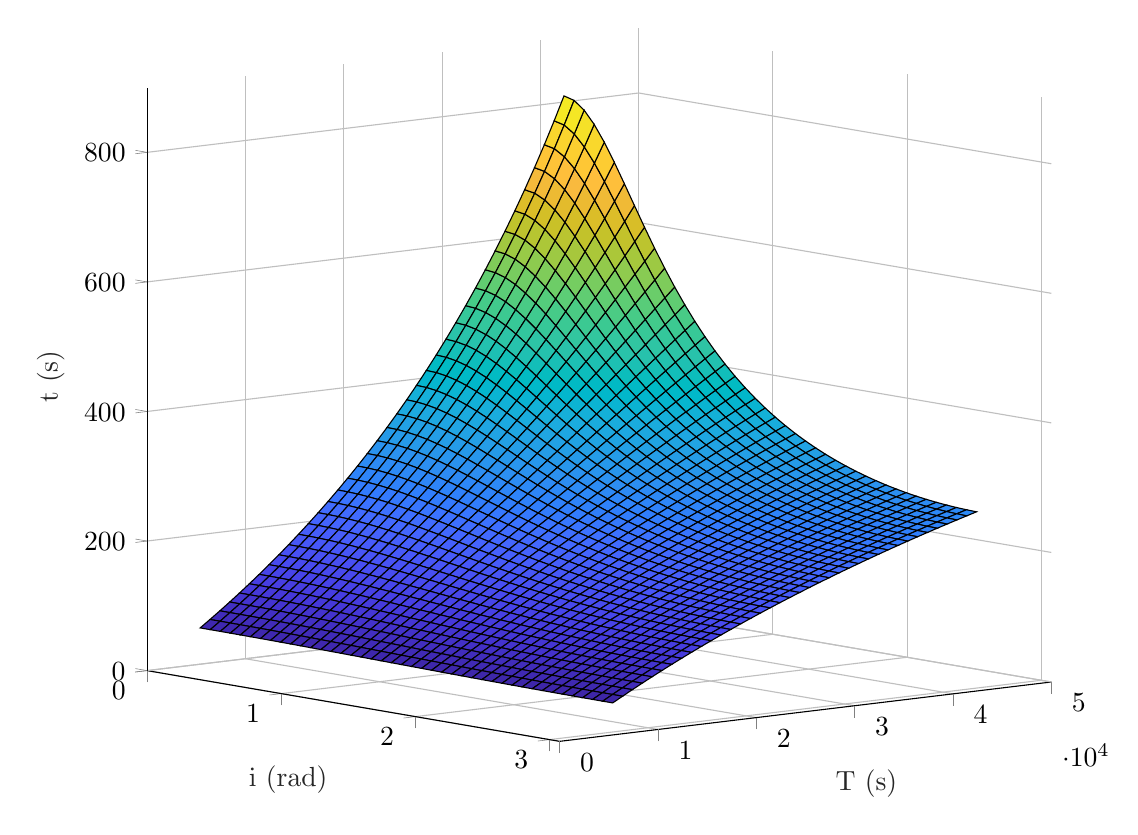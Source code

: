 % This file was created by matlab2tikz.
%
%The latest updates can be retrieved from
%  http://www.mathworks.com/matlabcentral/fileexchange/22022-matlab2tikz-matlab2tikz
%where you can also make suggestions and rate matlab2tikz.
%
\begin{tikzpicture}

\begin{axis}[%
width=4.521in,
height=3.566in,
at={(0.758in,0.481in)},
scale only axis,
xmin=0,
xmax=3.075,
tick align=outside,
xlabel style={font=\color{white!15!black}},
xlabel={i (rad)},
ymin=0,
ymax=50000,
ylabel style={font=\color{white!15!black}},
ylabel={T (s)},
zmin=0,
zmax=900,
zlabel style={font=\color{white!15!black}},
zlabel={t (s)},
view={-310}{9},
axis background/.style={fill=white},
axis x line*=bottom,
axis y line*=left,
axis z line*=left,
xmajorgrids,
ymajorgrids,
zmajorgrids
]

\addplot3[%
surf,
shader=flat corner, draw=black, z buffer=sort, colormap={mymap}{[1pt] rgb(0pt)=(0.242,0.15,0.66); rgb(1pt)=(0.244,0.153,0.673); rgb(2pt)=(0.246,0.157,0.685); rgb(3pt)=(0.248,0.161,0.696); rgb(4pt)=(0.25,0.165,0.707); rgb(5pt)=(0.252,0.169,0.718); rgb(6pt)=(0.254,0.173,0.729); rgb(7pt)=(0.256,0.177,0.739); rgb(8pt)=(0.258,0.181,0.75); rgb(9pt)=(0.259,0.185,0.761); rgb(11pt)=(0.263,0.193,0.783); rgb(12pt)=(0.265,0.197,0.794); rgb(13pt)=(0.266,0.201,0.804); rgb(14pt)=(0.268,0.205,0.815); rgb(15pt)=(0.269,0.209,0.825); rgb(16pt)=(0.27,0.214,0.835); rgb(17pt)=(0.272,0.218,0.844); rgb(18pt)=(0.273,0.223,0.853); rgb(19pt)=(0.274,0.228,0.861); rgb(20pt)=(0.275,0.233,0.869); rgb(21pt)=(0.276,0.238,0.877); rgb(22pt)=(0.277,0.243,0.884); rgb(23pt)=(0.277,0.249,0.891); rgb(24pt)=(0.278,0.254,0.897); rgb(25pt)=(0.279,0.26,0.903); rgb(26pt)=(0.279,0.265,0.909); rgb(27pt)=(0.28,0.271,0.915); rgb(28pt)=(0.28,0.276,0.92); rgb(29pt)=(0.281,0.282,0.925); rgb(30pt)=(0.281,0.287,0.93); rgb(31pt)=(0.281,0.293,0.935); rgb(32pt)=(0.281,0.298,0.94); rgb(33pt)=(0.281,0.304,0.944); rgb(34pt)=(0.281,0.309,0.948); rgb(35pt)=(0.281,0.315,0.952); rgb(36pt)=(0.281,0.32,0.956); rgb(37pt)=(0.281,0.326,0.96); rgb(38pt)=(0.281,0.331,0.964); rgb(39pt)=(0.28,0.337,0.967); rgb(40pt)=(0.28,0.342,0.97); rgb(41pt)=(0.279,0.347,0.973); rgb(42pt)=(0.278,0.353,0.976); rgb(43pt)=(0.278,0.358,0.979); rgb(44pt)=(0.277,0.364,0.982); rgb(45pt)=(0.275,0.369,0.984); rgb(46pt)=(0.274,0.375,0.986); rgb(47pt)=(0.273,0.38,0.988); rgb(48pt)=(0.271,0.386,0.99); rgb(49pt)=(0.269,0.392,0.991); rgb(50pt)=(0.267,0.397,0.992); rgb(51pt)=(0.265,0.403,0.994); rgb(52pt)=(0.262,0.409,0.995); rgb(53pt)=(0.259,0.414,0.996); rgb(54pt)=(0.256,0.42,0.997); rgb(55pt)=(0.252,0.426,0.997); rgb(56pt)=(0.247,0.432,0.998); rgb(57pt)=(0.242,0.438,0.999); rgb(58pt)=(0.237,0.444,1.0); rgb(59pt)=(0.231,0.45,1.0); rgb(60pt)=(0.225,0.456,0.999); rgb(61pt)=(0.219,0.462,0.997); rgb(62pt)=(0.213,0.468,0.995); rgb(63pt)=(0.207,0.474,0.993); rgb(64pt)=(0.201,0.48,0.991); rgb(65pt)=(0.195,0.486,0.989); rgb(66pt)=(0.19,0.492,0.987); rgb(67pt)=(0.187,0.497,0.984); rgb(68pt)=(0.185,0.503,0.982); rgb(69pt)=(0.183,0.508,0.979); rgb(70pt)=(0.182,0.514,0.977); rgb(71pt)=(0.181,0.519,0.974); rgb(72pt)=(0.179,0.524,0.971); rgb(73pt)=(0.178,0.53,0.968); rgb(74pt)=(0.178,0.535,0.964); rgb(75pt)=(0.177,0.54,0.96); rgb(76pt)=(0.177,0.545,0.956); rgb(77pt)=(0.176,0.55,0.952); rgb(78pt)=(0.175,0.555,0.947); rgb(79pt)=(0.174,0.56,0.943); rgb(80pt)=(0.172,0.566,0.939); rgb(81pt)=(0.169,0.571,0.936); rgb(82pt)=(0.165,0.576,0.932); rgb(83pt)=(0.161,0.581,0.929); rgb(84pt)=(0.157,0.585,0.925); rgb(85pt)=(0.154,0.59,0.922); rgb(86pt)=(0.151,0.595,0.918); rgb(87pt)=(0.149,0.6,0.915); rgb(88pt)=(0.147,0.604,0.911); rgb(89pt)=(0.146,0.609,0.908); rgb(90pt)=(0.145,0.614,0.905); rgb(91pt)=(0.143,0.618,0.902); rgb(92pt)=(0.141,0.623,0.9); rgb(93pt)=(0.138,0.627,0.897); rgb(94pt)=(0.135,0.632,0.895); rgb(95pt)=(0.132,0.636,0.893); rgb(96pt)=(0.129,0.641,0.891); rgb(97pt)=(0.125,0.645,0.889); rgb(98pt)=(0.122,0.65,0.886); rgb(99pt)=(0.118,0.654,0.883); rgb(100pt)=(0.115,0.658,0.88); rgb(101pt)=(0.112,0.663,0.877); rgb(102pt)=(0.108,0.667,0.873); rgb(103pt)=(0.105,0.671,0.87); rgb(104pt)=(0.101,0.675,0.865); rgb(105pt)=(0.096,0.679,0.861); rgb(106pt)=(0.091,0.683,0.856); rgb(107pt)=(0.086,0.686,0.851); rgb(108pt)=(0.079,0.69,0.846); rgb(109pt)=(0.071,0.694,0.841); rgb(110pt)=(0.063,0.697,0.836); rgb(111pt)=(0.053,0.701,0.83); rgb(112pt)=(0.043,0.704,0.824); rgb(113pt)=(0.033,0.707,0.818); rgb(114pt)=(0.023,0.71,0.812); rgb(115pt)=(0.015,0.713,0.806); rgb(116pt)=(0.009,0.716,0.8); rgb(117pt)=(0.005,0.719,0.794); rgb(118pt)=(0.002,0.722,0.788); rgb(119pt)=(0.001,0.725,0.781); rgb(120pt)=(0.002,0.728,0.775); rgb(121pt)=(0.005,0.73,0.769); rgb(122pt)=(0.009,0.733,0.762); rgb(123pt)=(0.016,0.735,0.756); rgb(124pt)=(0.025,0.738,0.749); rgb(125pt)=(0.037,0.74,0.743); rgb(126pt)=(0.05,0.742,0.736); rgb(127pt)=(0.064,0.745,0.729); rgb(128pt)=(0.077,0.747,0.722); rgb(129pt)=(0.09,0.749,0.716); rgb(130pt)=(0.102,0.751,0.709); rgb(131pt)=(0.114,0.753,0.702); rgb(132pt)=(0.125,0.755,0.695); rgb(133pt)=(0.135,0.757,0.688); rgb(134pt)=(0.145,0.759,0.681); rgb(135pt)=(0.153,0.761,0.674); rgb(136pt)=(0.161,0.763,0.667); rgb(137pt)=(0.168,0.766,0.66); rgb(138pt)=(0.174,0.768,0.653); rgb(139pt)=(0.18,0.77,0.645); rgb(140pt)=(0.185,0.772,0.638); rgb(141pt)=(0.191,0.774,0.63); rgb(142pt)=(0.195,0.776,0.623); rgb(143pt)=(0.2,0.779,0.615); rgb(144pt)=(0.206,0.781,0.607); rgb(145pt)=(0.212,0.783,0.598); rgb(146pt)=(0.218,0.785,0.59); rgb(147pt)=(0.224,0.787,0.581); rgb(148pt)=(0.232,0.789,0.573); rgb(149pt)=(0.24,0.79,0.564); rgb(150pt)=(0.249,0.792,0.555); rgb(151pt)=(0.259,0.794,0.545); rgb(152pt)=(0.27,0.795,0.536); rgb(153pt)=(0.281,0.796,0.527); rgb(154pt)=(0.293,0.797,0.517); rgb(155pt)=(0.305,0.798,0.507); rgb(156pt)=(0.318,0.799,0.497); rgb(157pt)=(0.33,0.8,0.488); rgb(158pt)=(0.342,0.801,0.477); rgb(159pt)=(0.355,0.802,0.467); rgb(160pt)=(0.367,0.802,0.456); rgb(161pt)=(0.38,0.803,0.445); rgb(162pt)=(0.392,0.803,0.434); rgb(163pt)=(0.405,0.803,0.423); rgb(164pt)=(0.418,0.803,0.412); rgb(165pt)=(0.432,0.803,0.401); rgb(166pt)=(0.446,0.802,0.39); rgb(167pt)=(0.461,0.802,0.38); rgb(168pt)=(0.475,0.801,0.369); rgb(169pt)=(0.49,0.8,0.359); rgb(170pt)=(0.504,0.799,0.348); rgb(171pt)=(0.519,0.798,0.337); rgb(172pt)=(0.533,0.797,0.327); rgb(173pt)=(0.547,0.796,0.316); rgb(175pt)=(0.575,0.793,0.294); rgb(176pt)=(0.589,0.791,0.283); rgb(177pt)=(0.602,0.79,0.273); rgb(178pt)=(0.616,0.788,0.262); rgb(179pt)=(0.63,0.786,0.252); rgb(180pt)=(0.643,0.784,0.242); rgb(181pt)=(0.657,0.782,0.233); rgb(182pt)=(0.67,0.78,0.224); rgb(183pt)=(0.683,0.777,0.215); rgb(184pt)=(0.696,0.775,0.207); rgb(185pt)=(0.709,0.773,0.2); rgb(186pt)=(0.722,0.77,0.192); rgb(187pt)=(0.734,0.768,0.185); rgb(188pt)=(0.747,0.765,0.178); rgb(189pt)=(0.759,0.763,0.172); rgb(190pt)=(0.771,0.76,0.166); rgb(191pt)=(0.783,0.758,0.161); rgb(192pt)=(0.794,0.755,0.157); rgb(193pt)=(0.806,0.753,0.155); rgb(194pt)=(0.817,0.75,0.153); rgb(195pt)=(0.828,0.748,0.154); rgb(196pt)=(0.839,0.746,0.155); rgb(197pt)=(0.85,0.744,0.156); rgb(198pt)=(0.86,0.741,0.159); rgb(199pt)=(0.87,0.739,0.162); rgb(200pt)=(0.88,0.737,0.165); rgb(201pt)=(0.89,0.735,0.17); rgb(202pt)=(0.9,0.734,0.175); rgb(203pt)=(0.909,0.732,0.181); rgb(204pt)=(0.918,0.731,0.189); rgb(205pt)=(0.927,0.73,0.197); rgb(206pt)=(0.936,0.729,0.206); rgb(207pt)=(0.944,0.729,0.215); rgb(208pt)=(0.952,0.728,0.224); rgb(209pt)=(0.961,0.729,0.231); rgb(210pt)=(0.969,0.729,0.237); rgb(211pt)=(0.977,0.73,0.242); rgb(212pt)=(0.984,0.733,0.245); rgb(213pt)=(0.99,0.737,0.243); rgb(214pt)=(0.995,0.741,0.239); rgb(215pt)=(0.997,0.746,0.235); rgb(216pt)=(0.997,0.751,0.231); rgb(217pt)=(0.997,0.757,0.227); rgb(218pt)=(0.997,0.763,0.222); rgb(219pt)=(0.997,0.768,0.218); rgb(220pt)=(0.997,0.774,0.214); rgb(221pt)=(0.996,0.78,0.209); rgb(222pt)=(0.996,0.786,0.205); rgb(223pt)=(0.995,0.791,0.201); rgb(224pt)=(0.994,0.797,0.197); rgb(225pt)=(0.992,0.803,0.194); rgb(226pt)=(0.991,0.809,0.191); rgb(227pt)=(0.989,0.816,0.188); rgb(228pt)=(0.986,0.822,0.185); rgb(229pt)=(0.984,0.828,0.182); rgb(230pt)=(0.981,0.834,0.179); rgb(231pt)=(0.978,0.84,0.176); rgb(232pt)=(0.975,0.847,0.173); rgb(233pt)=(0.972,0.853,0.17); rgb(234pt)=(0.969,0.859,0.167); rgb(235pt)=(0.967,0.865,0.164); rgb(236pt)=(0.965,0.872,0.161); rgb(237pt)=(0.963,0.878,0.158); rgb(238pt)=(0.962,0.884,0.156); rgb(239pt)=(0.961,0.89,0.153); rgb(240pt)=(0.96,0.896,0.151); rgb(241pt)=(0.96,0.902,0.148); rgb(242pt)=(0.96,0.908,0.145); rgb(243pt)=(0.96,0.914,0.142); rgb(244pt)=(0.96,0.92,0.138); rgb(245pt)=(0.961,0.926,0.134); rgb(246pt)=(0.962,0.932,0.13); rgb(247pt)=(0.963,0.938,0.126); rgb(248pt)=(0.964,0.944,0.122); rgb(249pt)=(0.966,0.949,0.117); rgb(250pt)=(0.967,0.955,0.112); rgb(251pt)=(0.969,0.961,0.106); rgb(252pt)=(0.971,0.967,0.1); rgb(253pt)=(0.973,0.972,0.094); rgb(254pt)=(0.975,0.978,0.087); rgb(255pt)=(0.977,0.984,0.081)}, mesh/rows=42]
table[row sep=crcr, point meta=\thisrow{c}] {%
%
x	y	z	c\\
0	5400	56	56\\
0	6400	67.2	67.2\\
0	7400	78.684	78.684\\
0	8400	90.462	90.462\\
0	9400	102.545	102.545\\
0	10400	114.947	114.947\\
0	11400	127.68	127.68\\
0	12400	140.757	140.757\\
0	13400	154.192	154.192\\
0	14400	168	168\\
0	15400	182.197	182.197\\
0	16400	196.8	196.8\\
0	17400	211.826	211.826\\
0	18400	227.294	227.294\\
0	19400	243.224	243.224\\
0	20400	259.636	259.636\\
0	21400	276.554	276.554\\
0	22400	294	294\\
0	23400	312	312\\
0	24400	330.581	330.581\\
0	25400	349.77	349.77\\
0	26400	369.6	369.6\\
0	27400	390.102	390.102\\
0	28400	411.31	411.31\\
0	29400	433.263	433.263\\
0	30400	456	456\\
0	31400	479.564	479.564\\
0	32400	504	504\\
0	33400	529.358	529.358\\
0	34400	555.692	555.692\\
0	35400	583.059	583.059\\
0	36400	611.52	611.52\\
0	37400	641.143	641.143\\
0	38400	672	672\\
0	39400	704.17	704.17\\
0	40400	737.739	737.739\\
0	41400	772.8	772.8\\
0	42400	809.455	809.455\\
0.075	5400	55.989	55.989\\
0.075	6400	67.184	67.184\\
0.075	7400	78.661	78.661\\
0.075	8400	90.431	90.431\\
0.075	9400	102.506	102.506\\
0.075	10400	114.897	114.897\\
0.075	11400	127.617	127.617\\
0.075	12400	140.679	140.679\\
0.075	13400	154.098	154.098\\
0.075	14400	167.887	167.887\\
0.075	15400	182.062	182.062\\
0.075	16400	196.64	196.64\\
0.075	17400	211.638	211.638\\
0.075	18400	227.075	227.075\\
0.075	19400	242.969	242.969\\
0.075	20400	259.342	259.342\\
0.075	21400	276.214	276.214\\
0.075	22400	293.61	293.61\\
0.075	23400	311.554	311.554\\
0.075	24400	330.072	330.072\\
0.075	25400	349.192	349.192\\
0.075	26400	368.943	368.943\\
0.075	27400	389.358	389.358\\
0.075	28400	410.47	410.47\\
0.075	29400	432.314	432.314\\
0.075	30400	454.93	454.93\\
0.075	31400	478.359	478.359\\
0.075	32400	502.645	502.645\\
0.075	33400	527.836	527.836\\
0.075	34400	553.983	553.983\\
0.075	35400	581.141	581.141\\
0.075	36400	609.369	609.369\\
0.075	37400	638.731	638.731\\
0.075	38400	669.296	669.296\\
0.075	39400	701.139	701.139\\
0.075	40400	734.342	734.342\\
0.075	41400	768.991	768.991\\
0.075	42400	805.183	805.183\\
0.15	5400	55.955	55.955\\
0.15	6400	67.135	67.135\\
0.15	7400	78.593	78.593\\
0.15	8400	90.341	90.341\\
0.15	9400	102.388	102.388\\
0.15	10400	114.747	114.747\\
0.15	11400	127.43	127.43\\
0.15	12400	140.449	140.449\\
0.15	13400	153.817	153.817\\
0.15	14400	167.549	167.549\\
0.15	15400	181.66	181.66\\
0.15	16400	196.164	196.164\\
0.15	17400	211.079	211.079\\
0.15	18400	226.422	226.422\\
0.15	19400	242.21	242.21\\
0.15	20400	258.465	258.465\\
0.15	21400	275.205	275.205\\
0.15	22400	292.452	292.452\\
0.15	23400	310.231	310.231\\
0.15	24400	328.563	328.563\\
0.15	25400	347.477	347.477\\
0.15	26400	366.998	366.998\\
0.15	27400	387.156	387.156\\
0.15	28400	407.982	407.982\\
0.15	29400	429.509	429.509\\
0.15	30400	451.771	451.771\\
0.15	31400	474.806	474.806\\
0.15	32400	498.653	498.653\\
0.15	33400	523.356	523.356\\
0.15	34400	548.958	548.958\\
0.15	35400	575.509	575.509\\
0.15	36400	603.061	603.061\\
0.15	37400	631.668	631.668\\
0.15	38400	661.391	661.391\\
0.15	39400	692.293	692.293\\
0.15	40400	724.442	724.442\\
0.15	41400	757.913	757.913\\
0.15	42400	792.785	792.785\\
0.225	5400	55.9	55.9\\
0.225	6400	67.054	67.054\\
0.225	7400	78.481	78.481\\
0.225	8400	90.191	90.191\\
0.225	9400	102.193	102.193\\
0.225	10400	114.499	114.499\\
0.225	11400	127.12	127.12\\
0.225	12400	140.068	140.068\\
0.225	13400	153.354	153.354\\
0.225	14400	166.993	166.993\\
0.225	15400	180.997	180.997\\
0.225	16400	195.381	195.381\\
0.225	17400	210.16	210.16\\
0.225	18400	225.35	225.35\\
0.225	19400	240.967	240.967\\
0.225	20400	257.028	257.028\\
0.225	21400	273.553	273.553\\
0.225	22400	290.56	290.56\\
0.225	23400	308.07	308.07\\
0.225	24400	326.103	326.103\\
0.225	25400	344.684	344.684\\
0.225	26400	363.835	363.835\\
0.225	27400	383.582	383.582\\
0.225	28400	403.951	403.951\\
0.225	29400	424.969	424.969\\
0.225	30400	446.668	446.668\\
0.225	31400	469.077	469.077\\
0.225	32400	492.23	492.23\\
0.225	33400	516.161	516.161\\
0.225	34400	540.908	540.908\\
0.225	35400	566.509	566.509\\
0.225	36400	593.006	593.006\\
0.225	37400	620.441	620.441\\
0.225	38400	648.861	648.861\\
0.225	39400	678.315	678.315\\
0.225	40400	708.854	708.854\\
0.225	41400	740.532	740.532\\
0.225	42400	773.407	773.407\\
0.3	5400	55.823	55.823\\
0.3	6400	66.942	66.942\\
0.3	7400	78.326	78.326\\
0.3	8400	89.983	89.983\\
0.3	9400	101.924	101.924\\
0.3	10400	114.157	114.157\\
0.3	11400	126.693	126.693\\
0.3	12400	139.543	139.543\\
0.3	13400	152.717	152.717\\
0.3	14400	166.228	166.228\\
0.3	15400	180.087	180.087\\
0.3	16400	194.306	194.306\\
0.3	17400	208.9	208.9\\
0.3	18400	223.882	223.882\\
0.3	19400	239.266	239.266\\
0.3	20400	255.068	255.068\\
0.3	21400	271.302	271.302\\
0.3	22400	287.985	287.985\\
0.3	23400	305.135	305.135\\
0.3	24400	322.769	322.769\\
0.3	25400	340.906	340.906\\
0.3	26400	359.565	359.565\\
0.3	27400	378.766	378.766\\
0.3	28400	398.532	398.532\\
0.3	29400	418.883	418.883\\
0.3	30400	439.843	439.843\\
0.3	31400	461.436	461.436\\
0.3	32400	483.687	483.687\\
0.3	33400	506.623	506.623\\
0.3	34400	530.269	530.269\\
0.3	35400	554.655	554.655\\
0.3	36400	579.81	579.81\\
0.3	37400	605.764	605.764\\
0.3	38400	632.548	632.548\\
0.3	39400	660.195	660.195\\
0.3	40400	688.738	688.738\\
0.3	41400	718.212	718.212\\
0.3	42400	748.652	748.652\\
0.375	5400	55.725	55.725\\
0.375	6400	66.8	66.8\\
0.375	7400	78.129	78.129\\
0.375	8400	89.721	89.721\\
0.375	9400	101.583	101.583\\
0.375	10400	113.724	113.724\\
0.375	11400	126.154	126.154\\
0.375	12400	138.881	138.881\\
0.375	13400	151.915	151.915\\
0.375	14400	165.266	165.266\\
0.375	15400	178.944	178.944\\
0.375	16400	192.961	192.961\\
0.375	17400	207.326	207.326\\
0.375	18400	222.051	222.051\\
0.375	19400	237.148	237.148\\
0.375	20400	252.63	252.63\\
0.375	21400	268.509	268.509\\
0.375	22400	284.797	284.797\\
0.375	23400	301.509	301.509\\
0.375	24400	318.659	318.659\\
0.375	25400	336.26	336.26\\
0.375	26400	354.328	354.328\\
0.375	27400	372.877	372.877\\
0.375	28400	391.924	391.924\\
0.375	29400	411.483	411.483\\
0.375	30400	431.572	431.572\\
0.375	31400	452.208	452.208\\
0.375	32400	473.406	473.406\\
0.375	33400	495.186	495.186\\
0.375	34400	517.563	517.563\\
0.375	35400	540.557	540.557\\
0.375	36400	564.185	564.185\\
0.375	37400	588.464	588.464\\
0.375	38400	613.414	613.414\\
0.375	39400	639.052	639.052\\
0.375	40400	665.395	665.395\\
0.375	41400	692.46	692.46\\
0.375	42400	720.265	720.265\\
0.45	5400	55.608	55.608\\
0.45	6400	66.629	66.629\\
0.45	7400	77.893	77.893\\
0.45	8400	89.406	89.406\\
0.45	9400	101.175	101.175\\
0.45	10400	113.207	113.207\\
0.45	11400	125.511	125.511\\
0.45	12400	138.093	138.093\\
0.45	13400	150.961	150.961\\
0.45	14400	164.124	164.124\\
0.45	15400	177.59	177.59\\
0.45	16400	191.368	191.368\\
0.45	17400	205.466	205.466\\
0.45	18400	219.892	219.892\\
0.45	19400	234.657	234.657\\
0.45	20400	249.77	249.77\\
0.45	21400	265.24	265.24\\
0.45	22400	281.076	281.076\\
0.45	23400	297.288	297.288\\
0.45	24400	313.887	313.887\\
0.45	25400	330.882	330.882\\
0.45	26400	348.284	348.284\\
0.45	27400	366.102	366.102\\
0.45	28400	384.347	384.347\\
0.45	29400	403.028	403.028\\
0.45	30400	422.157	422.157\\
0.45	31400	441.742	441.742\\
0.45	32400	461.795	461.795\\
0.45	33400	482.323	482.323\\
0.45	34400	503.337	503.337\\
0.45	35400	524.846	524.846\\
0.45	36400	546.857	546.857\\
0.45	37400	569.379	569.379\\
0.45	38400	592.418	592.418\\
0.45	39400	615.982	615.982\\
0.45	40400	640.075	640.075\\
0.45	41400	664.702	664.702\\
0.45	42400	689.865	689.865\\
0.525	5400	55.471	55.471\\
0.525	6400	66.431	66.431\\
0.525	7400	77.62	77.62\\
0.525	8400	89.042	89.042\\
0.525	9400	100.704	100.704\\
0.525	10400	112.612	112.612\\
0.525	11400	124.771	124.771\\
0.525	12400	137.188	137.188\\
0.525	13400	149.869	149.869\\
0.525	14400	162.82	162.82\\
0.525	15400	176.047	176.047\\
0.525	16400	189.556	189.556\\
0.525	17400	203.355	203.355\\
0.525	18400	217.449	217.449\\
0.525	19400	231.844	231.844\\
0.525	20400	246.548	246.548\\
0.525	21400	261.567	261.567\\
0.525	22400	276.907	276.907\\
0.525	23400	292.574	292.574\\
0.525	24400	308.574	308.574\\
0.525	25400	324.914	324.914\\
0.525	26400	341.599	341.599\\
0.525	27400	358.635	358.635\\
0.525	28400	376.027	376.027\\
0.525	29400	393.78	393.78\\
0.525	30400	411.899	411.899\\
0.525	31400	430.389	430.389\\
0.525	32400	449.252	449.252\\
0.525	33400	468.493	468.493\\
0.525	34400	488.114	488.114\\
0.525	35400	508.116	508.116\\
0.525	36400	528.501	528.501\\
0.525	37400	549.27	549.27\\
0.525	38400	570.421	570.421\\
0.525	39400	591.952	591.952\\
0.525	40400	613.862	613.862\\
0.525	41400	636.144	636.144\\
0.525	42400	658.795	658.795\\
0.6	5400	55.317	55.317\\
0.6	6400	66.208	66.208\\
0.6	7400	77.312	77.312\\
0.6	8400	88.634	88.634\\
0.6	9400	100.177	100.177\\
0.6	10400	111.946	111.946\\
0.6	11400	123.945	123.945\\
0.6	12400	136.18	136.18\\
0.6	13400	148.654	148.654\\
0.6	14400	161.372	161.372\\
0.6	15400	174.337	174.337\\
0.6	16400	187.555	187.555\\
0.6	17400	201.029	201.029\\
0.6	18400	214.763	214.763\\
0.6	19400	228.762	228.762\\
0.6	20400	243.028	243.028\\
0.6	21400	257.566	257.566\\
0.6	22400	272.379	272.379\\
0.6	23400	287.47	287.47\\
0.6	24400	302.842	302.842\\
0.6	25400	318.497	318.497\\
0.6	26400	334.437	334.437\\
0.6	27400	350.665	350.665\\
0.6	28400	367.182	367.182\\
0.6	29400	383.988	383.988\\
0.6	30400	401.085	401.085\\
0.6	31400	418.471	418.471\\
0.6	32400	436.146	436.146\\
0.6	33400	454.109	454.109\\
0.6	34400	472.357	472.357\\
0.6	35400	490.888	490.888\\
0.6	36400	509.697	509.697\\
0.6	37400	528.78	528.78\\
0.6	38400	548.132	548.132\\
0.6	39400	567.744	567.744\\
0.6	40400	587.611	587.611\\
0.6	41400	607.722	607.722\\
0.6	42400	628.067	628.067\\
0.675	5400	55.147	55.147\\
0.675	6400	65.962	65.962\\
0.675	7400	76.973	76.973\\
0.675	8400	88.184	88.184\\
0.675	9400	99.597	99.597\\
0.675	10400	111.216	111.216\\
0.675	11400	123.043	123.043\\
0.675	12400	135.081	135.081\\
0.675	13400	147.332	147.332\\
0.675	14400	159.8	159.8\\
0.675	15400	172.487	172.487\\
0.675	16400	185.394	185.394\\
0.675	17400	198.525	198.525\\
0.675	18400	211.88	211.88\\
0.675	19400	225.462	225.462\\
0.675	20400	239.272	239.272\\
0.675	21400	253.311	253.311\\
0.675	22400	267.579	267.579\\
0.675	23400	282.078	282.078\\
0.675	24400	296.806	296.806\\
0.675	25400	311.765	311.765\\
0.675	26400	326.953	326.953\\
0.675	27400	342.369	342.369\\
0.675	28400	358.012	358.012\\
0.675	29400	373.878	373.878\\
0.675	30400	389.966	389.966\\
0.675	31400	406.272	406.272\\
0.675	32400	422.792	422.792\\
0.675	33400	439.522	439.522\\
0.675	34400	456.455	456.455\\
0.675	35400	473.587	473.587\\
0.675	36400	490.91	490.91\\
0.675	37400	508.417	508.417\\
0.675	38400	526.099	526.099\\
0.675	39400	543.947	543.947\\
0.675	40400	561.951	561.951\\
0.675	41400	580.099	580.099\\
0.675	42400	598.381	598.381\\
0.75	5400	54.961	54.961\\
0.75	6400	65.694	65.694\\
0.75	7400	76.606	76.606\\
0.75	8400	87.698	87.698\\
0.75	9400	98.972	98.972\\
0.75	10400	110.43	110.43\\
0.75	11400	122.073	122.073\\
0.75	12400	133.903	133.903\\
0.75	13400	145.92	145.92\\
0.75	14400	158.126	158.126\\
0.75	15400	170.521	170.521\\
0.75	16400	183.105	183.105\\
0.75	17400	195.88	195.88\\
0.75	18400	208.844	208.844\\
0.75	19400	221.998	221.998\\
0.75	20400	235.34	235.34\\
0.75	21400	248.871	248.871\\
0.75	22400	262.589	262.589\\
0.75	23400	276.491	276.491\\
0.75	24400	290.576	290.576\\
0.75	25400	304.842	304.842\\
0.75	26400	319.285	319.285\\
0.75	27400	333.903	333.903\\
0.75	28400	348.691	348.691\\
0.75	29400	363.644	363.644\\
0.75	30400	378.759	378.759\\
0.75	31400	394.03	394.03\\
0.75	32400	409.451	409.451\\
0.75	33400	425.015	425.015\\
0.75	34400	440.715	440.715\\
0.75	35400	456.544	456.544\\
0.75	36400	472.493	472.493\\
0.75	37400	488.553	488.553\\
0.75	38400	504.716	504.716\\
0.75	39400	520.971	520.971\\
0.75	40400	537.307	537.307\\
0.75	41400	553.713	553.713\\
0.75	42400	570.178	570.178\\
0.825	5400	54.762	54.762\\
0.825	6400	65.408	65.408\\
0.825	7400	76.214	76.214\\
0.825	8400	87.18	87.18\\
0.825	9400	98.308	98.308\\
0.825	10400	109.597	109.597\\
0.825	11400	121.048	121.048\\
0.825	12400	132.661	132.661\\
0.825	13400	144.435	144.435\\
0.825	14400	156.369	156.369\\
0.825	15400	168.464	168.464\\
0.825	16400	180.717	180.717\\
0.825	17400	193.129	193.129\\
0.825	18400	205.696	205.696\\
0.825	19400	218.417	218.417\\
0.825	20400	231.291	231.291\\
0.825	21400	244.313	244.313\\
0.825	22400	257.483	257.483\\
0.825	23400	270.795	270.795\\
0.825	24400	284.247	284.247\\
0.825	25400	297.835	297.835\\
0.825	26400	311.554	311.554\\
0.825	27400	325.4	325.4\\
0.825	28400	339.366	339.366\\
0.825	29400	353.449	353.449\\
0.825	30400	367.64	367.64\\
0.825	31400	381.935	381.935\\
0.825	32400	396.326	396.326\\
0.825	33400	410.806	410.806\\
0.825	34400	425.366	425.366\\
0.825	35400	440.0	440.0\\
0.825	36400	454.697	454.697\\
0.825	37400	469.45	469.45\\
0.825	38400	484.249	484.249\\
0.825	39400	499.084	499.084\\
0.825	40400	513.944	513.944\\
0.825	41400	528.82	528.82\\
0.825	42400	543.7	543.7\\
0.9	5400	54.551	54.551\\
0.9	6400	65.105	65.105\\
0.9	7400	75.8	75.8\\
0.9	8400	86.635	86.635\\
0.9	9400	97.611	97.611\\
0.9	10400	108.725	108.725\\
0.9	11400	119.978	119.978\\
0.9	12400	131.367	131.367\\
0.9	13400	142.892	142.892\\
0.9	14400	154.55	154.55\\
0.9	15400	166.34	166.34\\
0.9	16400	178.259	178.259\\
0.9	17400	190.305	190.305\\
0.9	18400	202.475	202.475\\
0.9	19400	214.766	214.766\\
0.9	20400	227.174	227.174\\
0.9	21400	239.696	239.696\\
0.9	22400	252.328	252.328\\
0.9	23400	265.065	265.065\\
0.9	24400	277.903	277.903\\
0.9	25400	290.837	290.837\\
0.9	26400	303.861	303.861\\
0.9	27400	316.97	316.97\\
0.9	28400	330.159	330.159\\
0.9	29400	343.42	343.42\\
0.9	30400	356.747	356.747\\
0.9	31400	370.133	370.133\\
0.9	32400	383.571	383.571\\
0.9	33400	397.054	397.054\\
0.9	34400	410.574	410.574\\
0.9	35400	424.123	424.123\\
0.9	36400	437.692	437.692\\
0.9	37400	451.274	451.274\\
0.9	38400	464.858	464.858\\
0.9	39400	478.438	478.438\\
0.9	40400	492.003	492.003\\
0.9	41400	505.544	505.544\\
0.9	42400	519.051	519.051\\
0.975	5400	54.33	54.33\\
0.975	6400	64.788	64.788\\
0.975	7400	75.368	75.368\\
0.975	8400	86.068	86.068\\
0.975	9400	96.887	96.887\\
0.975	10400	107.822	107.822\\
0.975	11400	118.872	118.872\\
0.975	12400	130.035	130.035\\
0.975	13400	141.307	141.307\\
0.975	14400	152.687	152.687\\
0.975	15400	164.171	164.171\\
0.975	16400	175.756	175.756\\
0.975	17400	187.439	187.439\\
0.975	18400	199.216	199.216\\
0.975	19400	211.083	211.083\\
0.975	20400	223.036	223.036\\
0.975	21400	235.07	235.07\\
0.975	22400	247.181	247.181\\
0.975	23400	259.364	259.364\\
0.975	24400	271.613	271.613\\
0.975	25400	283.923	283.923\\
0.975	26400	296.289	296.289\\
0.975	27400	308.703	308.703\\
0.975	28400	321.161	321.161\\
0.975	29400	333.656	333.656\\
0.975	30400	346.182	346.182\\
0.975	31400	358.73	358.73\\
0.975	32400	371.296	371.296\\
0.975	33400	383.871	383.871\\
0.975	34400	396.448	396.448\\
0.975	35400	409.02	409.02\\
0.975	36400	421.579	421.579\\
0.975	37400	434.118	434.118\\
0.975	38400	446.629	446.629\\
0.975	39400	459.104	459.104\\
0.975	40400	471.536	471.536\\
0.975	41400	483.917	483.917\\
0.975	42400	496.239	496.239\\
1.05	5400	54.1	54.1\\
1.05	6400	64.46	64.46\\
1.05	7400	74.922	74.922\\
1.05	8400	85.483	85.483\\
1.05	9400	96.142	96.142\\
1.05	10400	106.895	106.895\\
1.05	11400	117.741	117.741\\
1.05	12400	128.675	128.675\\
1.05	13400	139.695	139.695\\
1.05	14400	150.798	150.798\\
1.05	15400	161.978	161.978\\
1.05	16400	173.234	173.234\\
1.05	17400	184.56	184.56\\
1.05	18400	195.952	195.952\\
1.05	19400	207.406	207.406\\
1.05	20400	218.918	218.918\\
1.05	21400	230.482	230.482\\
1.05	22400	242.093	242.093\\
1.05	23400	253.746	253.746\\
1.05	24400	265.435	265.435\\
1.05	25400	277.156	277.156\\
1.05	26400	288.902	288.902\\
1.05	27400	300.667	300.667\\
1.05	28400	312.446	312.446\\
1.05	29400	324.232	324.232\\
1.05	30400	336.02	336.02\\
1.05	31400	347.802	347.802\\
1.05	32400	359.572	359.572\\
1.05	33400	371.325	371.325\\
1.05	34400	383.053	383.053\\
1.05	35400	394.75	394.75\\
1.05	36400	406.409	406.409\\
1.05	37400	418.024	418.024\\
1.05	38400	429.589	429.589\\
1.05	39400	441.096	441.096\\
1.05	40400	452.54	452.54\\
1.05	41400	463.914	463.914\\
1.05	42400	475.211	475.211\\
1.125	5400	53.864	53.864\\
1.125	6400	64.122	64.122\\
1.125	7400	74.464	74.464\\
1.125	8400	84.885	84.885\\
1.125	9400	95.382	95.382\\
1.125	10400	105.953	105.953\\
1.125	11400	116.594	116.594\\
1.125	12400	127.301	127.301\\
1.125	13400	138.07	138.07\\
1.125	14400	148.898	148.898\\
1.125	15400	159.78	159.78\\
1.125	16400	170.713	170.713\\
1.125	17400	181.691	181.691\\
1.125	18400	192.71	192.71\\
1.125	19400	203.766	203.766\\
1.125	20400	214.853	214.853\\
1.125	21400	225.966	225.966\\
1.125	22400	237.102	237.102\\
1.125	23400	248.253	248.253\\
1.125	24400	259.415	259.415\\
1.125	25400	270.583	270.583\\
1.125	26400	281.751	281.751\\
1.125	27400	292.913	292.913\\
1.125	28400	304.064	304.064\\
1.125	29400	315.199	315.199\\
1.125	30400	326.311	326.311\\
1.125	31400	337.395	337.395\\
1.125	32400	348.446	348.446\\
1.125	33400	359.457	359.457\\
1.125	34400	370.423	370.423\\
1.125	35400	381.339	381.339\\
1.125	36400	392.198	392.198\\
1.125	37400	402.996	402.996\\
1.125	38400	413.728	413.728\\
1.125	39400	424.387	424.387\\
1.125	40400	434.969	434.969\\
1.125	41400	445.469	445.469\\
1.125	42400	455.881	455.881\\
1.2	5400	53.621	53.621\\
1.2	6400	63.778	63.778\\
1.2	7400	73.998	73.998\\
1.2	8400	84.278	84.278\\
1.2	9400	94.614	94.614\\
1.2	10400	105.002	105.002\\
1.2	11400	115.44	115.44\\
1.2	12400	125.922	125.922\\
1.2	13400	136.444	136.444\\
1.2	14400	147.003	147.003\\
1.2	15400	157.594	157.594\\
1.2	16400	168.212	168.212\\
1.2	17400	178.854	178.854\\
1.2	18400	189.514	189.514\\
1.2	19400	200.187	200.187\\
1.2	20400	210.869	210.869\\
1.2	21400	221.556	221.556\\
1.2	22400	232.241	232.241\\
1.2	23400	242.92	242.92\\
1.2	24400	253.588	253.588\\
1.2	25400	264.241	264.241\\
1.2	26400	274.872	274.872\\
1.2	27400	285.477	285.477\\
1.2	28400	296.051	296.051\\
1.2	29400	306.589	306.589\\
1.2	30400	317.086	317.086\\
1.2	31400	327.537	327.537\\
1.2	32400	337.938	337.938\\
1.2	33400	348.282	348.282\\
1.2	34400	358.567	358.567\\
1.2	35400	368.786	368.786\\
1.2	36400	378.936	378.936\\
1.2	37400	389.013	389.013\\
1.2	38400	399.011	399.011\\
1.2	39400	408.927	408.927\\
1.2	40400	418.757	418.757\\
1.2	41400	428.497	428.497\\
1.2	42400	438.143	438.143\\
1.275	5400	53.375	53.375\\
1.275	6400	63.429	63.429\\
1.275	7400	73.528	73.528\\
1.275	8400	83.666	83.666\\
1.275	9400	93.842	93.842\\
1.275	10400	104.05	104.05\\
1.275	11400	114.286	114.286\\
1.275	12400	124.547	124.547\\
1.275	13400	134.829	134.829\\
1.275	14400	145.126	145.126\\
1.275	15400	155.434	155.434\\
1.275	16400	165.75	165.75\\
1.275	17400	176.068	176.068\\
1.275	18400	186.384	186.384\\
1.275	19400	196.693	196.693\\
1.275	20400	206.991	206.991\\
1.275	21400	217.274	217.274\\
1.275	22400	227.536	227.536\\
1.275	23400	237.773	237.773\\
1.275	24400	247.981	247.981\\
1.275	25400	258.155	258.155\\
1.275	26400	268.291	268.291\\
1.275	27400	278.383	278.383\\
1.275	28400	288.429	288.429\\
1.275	29400	298.423	298.423\\
1.275	30400	308.361	308.361\\
1.275	31400	318.24	318.24\\
1.275	32400	328.054	328.054\\
1.275	33400	337.801	337.801\\
1.275	34400	347.476	347.476\\
1.275	35400	357.076	357.076\\
1.275	36400	366.597	366.597\\
1.275	37400	376.035	376.035\\
1.275	38400	385.388	385.388\\
1.275	39400	394.653	394.653\\
1.275	40400	403.825	403.825\\
1.275	41400	412.903	412.903\\
1.275	42400	421.884	421.884\\
1.35	5400	53.127	53.127\\
1.35	6400	63.078	63.078\\
1.35	7400	73.055	73.055\\
1.35	8400	83.054	83.054\\
1.35	9400	93.071	93.071\\
1.35	10400	103.101	103.101\\
1.35	11400	113.141	113.141\\
1.35	12400	123.187	123.187\\
1.35	13400	133.234	133.234\\
1.35	14400	143.277	143.277\\
1.35	15400	153.314	153.314\\
1.35	16400	163.338	163.338\\
1.35	17400	173.347	173.347\\
1.35	18400	183.336	183.336\\
1.35	19400	193.301	193.301\\
1.35	20400	203.237	203.237\\
1.35	21400	213.14	213.14\\
1.35	22400	223.007	223.007\\
1.35	23400	232.832	232.832\\
1.35	24400	242.613	242.613\\
1.35	25400	252.345	252.345\\
1.35	26400	262.024	262.024\\
1.35	27400	271.647	271.647\\
1.35	28400	281.209	281.209\\
1.35	29400	290.708	290.708\\
1.35	30400	300.14	300.14\\
1.35	31400	309.501	309.501\\
1.35	32400	318.789	318.789\\
1.35	33400	328.0	328.0\\
1.35	34400	337.131	337.131\\
1.35	35400	346.179	346.179\\
1.35	36400	355.142	355.142\\
1.35	37400	364.017	364.017\\
1.35	38400	372.801	372.801\\
1.35	39400	381.493	381.493\\
1.35	40400	390.089	390.089\\
1.35	41400	398.589	398.589\\
1.35	42400	406.99	406.99\\
1.425	5400	52.878	52.878\\
1.425	6400	62.727	62.727\\
1.425	7400	72.584	72.584\\
1.425	8400	82.445	82.445\\
1.425	9400	92.306	92.306\\
1.425	10400	102.163	102.163\\
1.425	11400	112.012	112.012\\
1.425	12400	121.848	121.848\\
1.425	13400	131.668	131.668\\
1.425	14400	141.468	141.468\\
1.425	15400	151.244	151.244\\
1.425	16400	160.991	160.991\\
1.425	17400	170.706	170.706\\
1.425	18400	180.386	180.386\\
1.425	19400	190.025	190.025\\
1.425	20400	199.621	199.621\\
1.425	21400	209.169	209.169\\
1.425	22400	218.667	218.667\\
1.425	23400	228.11	228.11\\
1.425	24400	237.496	237.496\\
1.425	25400	246.82	246.82\\
1.425	26400	256.081	256.081\\
1.425	27400	265.274	265.274\\
1.425	28400	274.396	274.396\\
1.425	29400	283.446	283.446\\
1.425	30400	292.419	292.419\\
1.425	31400	301.314	301.314\\
1.425	32400	310.128	310.128\\
1.425	33400	318.859	318.859\\
1.425	34400	327.504	327.504\\
1.425	35400	336.061	336.061\\
1.425	36400	344.528	344.528\\
1.425	37400	352.904	352.904\\
1.425	38400	361.186	361.186\\
1.425	39400	369.374	369.374\\
1.425	40400	377.465	377.465\\
1.425	41400	385.459	385.459\\
1.425	42400	393.354	393.354\\
1.5	5400	52.63	52.63\\
1.5	6400	62.378	62.378\\
1.5	7400	72.117	72.117\\
1.5	8400	81.843	81.843\\
1.5	9400	91.552	91.552\\
1.5	10400	101.24	101.24\\
1.5	11400	110.903	110.903\\
1.5	12400	120.538	120.538\\
1.5	13400	130.14	130.14\\
1.5	14400	139.707	139.707\\
1.5	15400	149.234	149.234\\
1.5	16400	158.718	158.718\\
1.5	17400	168.155	168.155\\
1.5	18400	177.543	177.543\\
1.5	19400	186.876	186.876\\
1.5	20400	196.154	196.154\\
1.5	21400	205.372	205.372\\
1.5	22400	214.527	214.527\\
1.5	23400	223.617	223.617\\
1.5	24400	232.638	232.638\\
1.5	25400	241.588	241.588\\
1.5	26400	250.465	250.465\\
1.5	27400	259.265	259.265\\
1.5	28400	267.988	267.988\\
1.5	29400	276.63	276.63\\
1.5	30400	285.189	285.189\\
1.5	31400	293.664	293.664\\
1.5	32400	302.052	302.052\\
1.5	33400	310.352	310.352\\
1.5	34400	318.563	318.563\\
1.5	35400	326.682	326.682\\
1.5	36400	334.709	334.709\\
1.5	37400	342.643	342.643\\
1.5	38400	350.482	350.482\\
1.5	39400	358.225	358.225\\
1.5	40400	365.871	365.871\\
1.5	41400	373.421	373.421\\
1.5	42400	380.872	380.872\\
1.575	5400	52.384	52.384\\
1.575	6400	62.033	62.033\\
1.575	7400	71.656	71.656\\
1.575	8400	81.251	81.251\\
1.575	9400	90.812	90.812\\
1.575	10400	100.336	100.336\\
1.575	11400	109.821	109.821\\
1.575	12400	119.262	119.262\\
1.575	13400	128.657	128.657\\
1.575	14400	138.001	138.001\\
1.575	15400	147.292	147.292\\
1.575	16400	156.527	156.527\\
1.575	17400	165.702	165.702\\
1.575	18400	174.816	174.816\\
1.575	19400	183.864	183.864\\
1.575	20400	192.845	192.845\\
1.575	21400	201.755	201.755\\
1.575	22400	210.593	210.593\\
1.575	23400	219.356	219.356\\
1.575	24400	228.043	228.043\\
1.575	25400	236.65	236.65\\
1.575	26400	245.176	245.176\\
1.575	27400	253.619	253.619\\
1.575	28400	261.978	261.978\\
1.575	29400	270.25	270.25\\
1.575	30400	278.435	278.435\\
1.575	31400	286.531	286.531\\
1.575	32400	294.537	294.537\\
1.575	33400	302.452	302.452\\
1.575	34400	310.274	310.274\\
1.575	35400	318.003	318.003\\
1.575	36400	325.639	325.639\\
1.575	37400	333.18	333.18\\
1.575	38400	340.625	340.625\\
1.575	39400	347.975	347.975\\
1.575	40400	355.23	355.23\\
1.575	41400	362.388	362.388\\
1.575	42400	369.449	369.449\\
1.65	5400	52.142	52.142\\
1.65	6400	61.694	61.694\\
1.65	7400	71.205	71.205\\
1.65	8400	80.671	80.671\\
1.65	9400	90.09	90.09\\
1.65	10400	99.457	99.457\\
1.65	11400	108.771	108.771\\
1.65	12400	118.027	118.027\\
1.65	13400	127.223	127.223\\
1.65	14400	136.357	136.357\\
1.65	15400	145.425	145.425\\
1.65	16400	154.425	154.425\\
1.65	17400	163.355	163.355\\
1.65	18400	172.211	172.211\\
1.65	19400	180.993	180.993\\
1.65	20400	189.698	189.698\\
1.65	21400	198.324	198.324\\
1.65	22400	206.869	206.869\\
1.65	23400	215.332	215.332\\
1.65	24400	223.711	223.711\\
1.65	25400	232.004	232.004\\
1.65	26400	240.21	240.21\\
1.65	27400	248.327	248.327\\
1.65	28400	256.356	256.356\\
1.65	29400	264.294	264.294\\
1.65	30400	272.141	272.141\\
1.65	31400	279.896	279.896\\
1.65	32400	287.558	287.558\\
1.65	33400	295.127	295.127\\
1.65	34400	302.603	302.603\\
1.65	35400	309.984	309.984\\
1.65	36400	317.27	317.27\\
1.65	37400	324.462	324.462\\
1.65	38400	331.559	331.559\\
1.65	39400	338.561	338.561\\
1.65	40400	345.469	345.469\\
1.65	41400	352.282	352.282\\
1.65	42400	359.0	359.0\\
1.725	5400	51.904	51.904\\
1.725	6400	61.362	61.362\\
1.725	7400	70.764	70.764\\
1.725	8400	80.107	80.107\\
1.725	9400	89.389	89.389\\
1.725	10400	98.606	98.606\\
1.725	11400	107.756	107.756\\
1.725	12400	116.836	116.836\\
1.725	13400	125.845	125.845\\
1.725	14400	134.779	134.779\\
1.725	15400	143.637	143.637\\
1.725	16400	152.417	152.417\\
1.725	17400	161.117	161.117\\
1.725	18400	169.735	169.735\\
1.725	19400	178.269	178.269\\
1.725	20400	186.719	186.719\\
1.725	21400	195.082	195.082\\
1.725	22400	203.357	203.357\\
1.725	23400	211.544	211.544\\
1.725	24400	219.64	219.64\\
1.725	25400	227.646	227.646\\
1.725	26400	235.561	235.561\\
1.725	27400	243.383	243.383\\
1.725	28400	251.112	251.112\\
1.725	29400	258.748	258.748\\
1.725	30400	266.29	266.29\\
1.725	31400	273.737	273.737\\
1.725	32400	281.091	281.091\\
1.725	33400	288.35	288.35\\
1.725	34400	295.514	295.514\\
1.725	35400	302.584	302.584\\
1.725	36400	309.56	309.56\\
1.725	37400	316.441	316.441\\
1.725	38400	323.228	323.228\\
1.725	39400	329.922	329.922\\
1.725	40400	336.522	336.522\\
1.725	41400	343.029	343.029\\
1.725	42400	349.444	349.444\\
1.8	5400	51.672	51.672\\
1.8	6400	61.039	61.039\\
1.8	7400	70.336	70.336\\
1.8	8400	79.561	79.561\\
1.8	9400	88.711	88.711\\
1.8	10400	97.785	97.785\\
1.8	11400	106.78	106.78\\
1.8	12400	115.694	115.694\\
1.8	13400	124.525	124.525\\
1.8	14400	133.272	133.272\\
1.8	15400	141.933	141.933\\
1.8	16400	150.508	150.508\\
1.8	17400	158.993	158.993\\
1.8	18400	167.389	167.389\\
1.8	19400	175.694	175.694\\
1.8	20400	183.907	183.907\\
1.8	21400	192.028	192.028\\
1.8	22400	200.055	200.055\\
1.8	23400	207.989	207.989\\
1.8	24400	215.828	215.828\\
1.8	25400	223.572	223.572\\
1.8	26400	231.221	231.221\\
1.8	27400	238.774	238.774\\
1.8	28400	246.232	246.232\\
1.8	29400	253.595	253.595\\
1.8	30400	260.862	260.862\\
1.8	31400	268.033	268.033\\
1.8	32400	275.109	275.109\\
1.8	33400	282.09	282.09\\
1.8	34400	288.976	288.976\\
1.8	35400	295.768	295.768\\
1.8	36400	302.466	302.466\\
1.8	37400	309.07	309.07\\
1.8	38400	315.582	315.582\\
1.8	39400	322.001	322.001\\
1.8	40400	328.329	328.329\\
1.8	41400	334.566	334.566\\
1.8	42400	340.712	340.712\\
1.875	5400	51.447	51.447\\
1.875	6400	60.727	60.727\\
1.875	7400	69.923	69.923\\
1.875	8400	79.035	79.035\\
1.875	9400	88.061	88.061\\
1.875	10400	96.998	96.998\\
1.875	11400	105.846	105.846\\
1.875	12400	114.603	114.603\\
1.875	13400	123.268	123.268\\
1.875	14400	131.84	131.84\\
1.875	15400	140.317	140.317\\
1.875	16400	148.699	148.699\\
1.875	17400	156.986	156.986\\
1.875	18400	165.176	165.176\\
1.875	19400	173.269	173.269\\
1.875	20400	181.265	181.265\\
1.875	21400	189.163	189.163\\
1.875	22400	196.963	196.963\\
1.875	23400	204.665	204.665\\
1.875	24400	212.268	212.268\\
1.875	25400	219.774	219.774\\
1.875	26400	227.182	227.182\\
1.875	27400	234.492	234.492\\
1.875	28400	241.705	241.705\\
1.875	29400	248.82	248.82\\
1.875	30400	255.839	255.839\\
1.875	31400	262.761	262.761\\
1.875	32400	269.588	269.588\\
1.875	33400	276.319	276.319\\
1.875	34400	282.956	282.956\\
1.875	35400	289.5	289.5\\
1.875	36400	295.95	295.95\\
1.875	37400	302.307	302.307\\
1.875	38400	308.573	308.573\\
1.875	39400	314.749	314.749\\
1.875	40400	320.834	320.834\\
1.875	41400	326.831	326.831\\
1.875	42400	332.739	332.739\\
1.95	5400	51.23	51.23\\
1.95	6400	60.426	60.426\\
1.95	7400	69.527	69.527\\
1.95	8400	78.532	78.532\\
1.95	9400	87.439	87.439\\
1.95	10400	96.248	96.248\\
1.95	11400	104.958	104.958\\
1.95	12400	113.567	113.567\\
1.95	13400	122.076	122.076\\
1.95	14400	130.484	130.484\\
1.95	15400	138.79	138.79\\
1.95	16400	146.995	146.995\\
1.95	17400	155.097	155.097\\
1.95	18400	163.097	163.097\\
1.95	19400	170.995	170.995\\
1.95	20400	178.791	178.791\\
1.95	21400	186.484	186.484\\
1.95	22400	194.076	194.076\\
1.95	23400	201.567	201.567\\
1.95	24400	208.957	208.957\\
1.95	25400	216.246	216.246\\
1.95	26400	223.435	223.435\\
1.95	27400	230.524	230.524\\
1.95	28400	237.515	237.515\\
1.95	29400	244.408	244.408\\
1.95	30400	251.203	251.203\\
1.95	31400	257.901	257.901\\
1.95	32400	264.504	264.504\\
1.95	33400	271.012	271.012\\
1.95	34400	277.426	277.426\\
1.95	35400	283.747	283.747\\
1.95	36400	289.975	289.975\\
1.95	37400	296.113	296.113\\
1.95	38400	302.16	302.16\\
1.95	39400	308.118	308.118\\
1.95	40400	313.988	313.988\\
1.95	41400	319.771	319.771\\
1.95	42400	325.468	325.468\\
2.025	5400	51.023	51.023\\
2.025	6400	60.139	60.139\\
2.025	7400	69.149	69.149\\
2.025	8400	78.052	78.052\\
2.025	9400	86.848	86.848\\
2.025	10400	95.536	95.536\\
2.025	11400	104.116	104.116\\
2.025	12400	112.588	112.588\\
2.025	13400	120.952	120.952\\
2.025	14400	129.208	129.208\\
2.025	15400	137.356	137.356\\
2.025	16400	145.395	145.395\\
2.025	17400	153.328	153.328\\
2.025	18400	161.153	161.153\\
2.025	19400	168.871	168.871\\
2.025	20400	176.484	176.484\\
2.025	21400	183.991	183.991\\
2.025	22400	191.393	191.393\\
2.025	23400	198.691	198.691\\
2.025	24400	205.886	205.886\\
2.025	25400	212.979	212.979\\
2.025	26400	219.97	219.97\\
2.025	27400	226.86	226.86\\
2.025	28400	233.65	233.65\\
2.025	29400	240.342	240.342\\
2.025	30400	246.936	246.936\\
2.025	31400	253.434	253.434\\
2.025	32400	259.835	259.835\\
2.025	33400	266.143	266.143\\
2.025	34400	272.357	272.357\\
2.025	35400	278.479	278.479\\
2.025	36400	284.51	284.51\\
2.025	37400	290.451	290.451\\
2.025	38400	296.303	296.303\\
2.025	39400	302.068	302.068\\
2.025	40400	307.746	307.746\\
2.025	41400	313.34	313.34\\
2.025	42400	318.849	318.849\\
2.1	5400	50.825	50.825\\
2.1	6400	59.866	59.866\\
2.1	7400	68.79	68.79\\
2.1	8400	77.598	77.598\\
2.1	9400	86.289	86.289\\
2.1	10400	94.865	94.865\\
2.1	11400	103.324	103.324\\
2.1	12400	111.668	111.668\\
2.1	13400	119.897	119.897\\
2.1	14400	128.012	128.012\\
2.1	15400	136.013	136.013\\
2.1	16400	143.902	143.902\\
2.1	17400	151.678	151.678\\
2.1	18400	159.343	159.343\\
2.1	19400	166.897	166.897\\
2.1	20400	174.343	174.343\\
2.1	21400	181.68	181.68\\
2.1	22400	188.909	188.909\\
2.1	23400	196.033	196.033\\
2.1	24400	203.051	203.051\\
2.1	25400	209.966	209.966\\
2.1	26400	216.777	216.777\\
2.1	27400	223.488	223.488\\
2.1	28400	230.098	230.098\\
2.1	29400	236.609	236.609\\
2.1	30400	243.022	243.022\\
2.1	31400	249.339	249.339\\
2.1	32400	255.561	255.561\\
2.1	33400	261.689	261.689\\
2.1	34400	267.724	267.724\\
2.1	35400	273.669	273.669\\
2.1	36400	279.523	279.523\\
2.1	37400	285.289	285.289\\
2.1	38400	290.968	290.968\\
2.1	39400	296.56	296.56\\
2.1	40400	302.068	302.068\\
2.1	41400	307.493	307.493\\
2.1	42400	312.836	312.836\\
2.175	5400	50.637	50.637\\
2.175	6400	59.608	59.608\\
2.175	7400	68.452	68.452\\
2.175	8400	77.171	77.171\\
2.175	9400	85.765	85.765\\
2.175	10400	94.235	94.235\\
2.175	11400	102.583	102.583\\
2.175	12400	110.808	110.808\\
2.175	13400	118.913	118.913\\
2.175	14400	126.899	126.899\\
2.175	15400	134.765	134.765\\
2.175	16400	142.515	142.515\\
2.175	17400	150.148	150.148\\
2.175	18400	157.666	157.666\\
2.175	19400	165.072	165.072\\
2.175	20400	172.365	172.365\\
2.175	21400	179.547	179.547\\
2.175	22400	186.62	186.62\\
2.175	23400	193.585	193.585\\
2.175	24400	200.444	200.444\\
2.175	25400	207.198	207.198\\
2.175	26400	213.849	213.849\\
2.175	27400	220.397	220.397\\
2.175	28400	226.845	226.845\\
2.175	29400	233.194	233.194\\
2.175	30400	239.446	239.446\\
2.175	31400	245.601	245.601\\
2.175	32400	251.662	251.662\\
2.175	33400	257.629	257.629\\
2.175	34400	263.505	263.505\\
2.175	35400	269.291	269.291\\
2.175	36400	274.988	274.988\\
2.175	37400	280.598	280.598\\
2.175	38400	286.122	286.122\\
2.175	39400	291.562	291.562\\
2.175	40400	296.918	296.918\\
2.175	41400	302.193	302.193\\
2.175	42400	307.388	307.388\\
2.25	5400	50.461	50.461\\
2.25	6400	59.366	59.366\\
2.25	7400	68.135	68.135\\
2.25	8400	76.771	76.771\\
2.25	9400	85.275	85.275\\
2.25	10400	93.649	93.649\\
2.25	11400	101.893	101.893\\
2.25	12400	110.01	110.01\\
2.25	13400	118.001	118.001\\
2.25	14400	125.867	125.867\\
2.25	15400	133.611	133.611\\
2.25	16400	141.234	141.234\\
2.25	17400	148.737	148.737\\
2.25	18400	156.123	156.123\\
2.25	19400	163.392	163.392\\
2.25	20400	170.548	170.548\\
2.25	21400	177.59	177.59\\
2.25	22400	184.522	184.522\\
2.25	23400	191.345	191.345\\
2.25	24400	198.06	198.06\\
2.25	25400	204.67	204.67\\
2.25	26400	211.175	211.175\\
2.25	27400	217.578	217.578\\
2.25	28400	223.881	223.881\\
2.25	29400	230.085	230.085\\
2.25	30400	236.192	236.192\\
2.25	31400	242.203	242.203\\
2.25	32400	248.12	248.12\\
2.25	33400	253.944	253.944\\
2.25	34400	259.678	259.678\\
2.25	35400	265.323	265.323\\
2.25	36400	270.88	270.88\\
2.25	37400	276.352	276.352\\
2.25	38400	281.738	281.738\\
2.25	39400	287.042	287.042\\
2.25	40400	292.264	292.264\\
2.25	41400	297.407	297.407\\
2.25	42400	302.47	302.47\\
2.325	5400	50.298	50.298\\
2.325	6400	59.141	59.141\\
2.325	7400	67.841	67.841\\
2.325	8400	76.401	76.401\\
2.325	9400	84.822	84.822\\
2.325	10400	93.107	93.107\\
2.325	11400	101.257	101.257\\
2.325	12400	109.274	109.274\\
2.325	13400	117.161	117.161\\
2.325	14400	124.92	124.92\\
2.325	15400	132.552	132.552\\
2.325	16400	140.06	140.06\\
2.325	17400	147.445	147.445\\
2.325	18400	154.71	154.71\\
2.325	19400	161.858	161.858\\
2.325	20400	168.889	168.889\\
2.325	21400	175.806	175.806\\
2.325	22400	182.61	182.61\\
2.325	23400	189.305	189.305\\
2.325	24400	195.892	195.892\\
2.325	25400	202.372	202.372\\
2.325	26400	208.748	208.748\\
2.325	27400	215.022	215.022\\
2.325	28400	221.195	221.195\\
2.325	29400	227.269	227.269\\
2.325	30400	233.247	233.247\\
2.325	31400	239.13	239.13\\
2.325	32400	244.919	244.919\\
2.325	33400	250.617	250.617\\
2.325	34400	256.225	256.225\\
2.325	35400	261.744	261.744\\
2.325	36400	267.178	267.178\\
2.325	37400	272.526	272.526\\
2.325	38400	277.791	277.791\\
2.325	39400	282.975	282.975\\
2.325	40400	288.078	288.078\\
2.325	41400	293.103	293.103\\
2.325	42400	298.051	298.051\\
2.4	5400	50.146	50.146\\
2.4	6400	58.933	58.933\\
2.4	7400	67.571	67.571\\
2.4	8400	76.061	76.061\\
2.4	9400	84.407	84.407\\
2.4	10400	92.61	92.61\\
2.4	11400	100.674	100.674\\
2.4	12400	108.602	108.602\\
2.4	13400	116.395	116.395\\
2.4	14400	124.055	124.055\\
2.4	15400	131.587	131.587\\
2.4	16400	138.991	138.991\\
2.4	17400	146.271	146.271\\
2.4	18400	153.428	153.428\\
2.4	19400	160.466	160.466\\
2.4	20400	167.386	167.386\\
2.4	21400	174.19	174.19\\
2.4	22400	180.882	180.882\\
2.4	23400	187.462	187.462\\
2.4	24400	193.934	193.934\\
2.4	25400	200.299	200.299\\
2.4	26400	206.56	206.56\\
2.4	27400	212.719	212.719\\
2.4	28400	218.777	218.777\\
2.4	29400	224.737	224.737\\
2.4	30400	230.6	230.6\\
2.4	31400	236.369	236.369\\
2.4	32400	242.045	242.045\\
2.4	33400	247.63	247.63\\
2.4	34400	253.127	253.127\\
2.4	35400	258.536	258.536\\
2.4	36400	263.86	263.86\\
2.4	37400	269.1	269.1\\
2.4	38400	274.258	274.258\\
2.4	39400	279.336	279.336\\
2.4	40400	284.335	284.335\\
2.4	41400	289.256	289.256\\
2.4	42400	294.102	294.102\\
2.475	5400	50.008	50.008\\
2.475	6400	58.744	58.744\\
2.475	7400	67.324	67.324\\
2.475	8400	75.751	75.751\\
2.475	9400	84.029	84.029\\
2.475	10400	92.16	92.16\\
2.475	11400	100.147	100.147\\
2.475	12400	107.993	107.993\\
2.475	13400	115.701	115.701\\
2.475	14400	123.275	123.275\\
2.475	15400	130.716	130.716\\
2.475	16400	138.028	138.028\\
2.475	17400	145.213	145.213\\
2.475	18400	152.275	152.275\\
2.475	19400	159.215	159.215\\
2.475	20400	166.036	166.036\\
2.475	21400	172.74	172.74\\
2.475	22400	179.331	179.331\\
2.475	23400	185.811	185.811\\
2.475	24400	192.181	192.181\\
2.475	25400	198.445	198.445\\
2.475	26400	204.604	204.604\\
2.475	27400	210.661	210.661\\
2.475	28400	216.618	216.618\\
2.475	29400	222.476	222.476\\
2.475	30400	228.239	228.239\\
2.475	31400	233.908	233.908\\
2.475	32400	239.485	239.485\\
2.475	33400	244.972	244.972\\
2.475	34400	250.37	250.37\\
2.475	35400	255.683	255.683\\
2.475	36400	260.911	260.911\\
2.475	37400	266.056	266.056\\
2.475	38400	271.12	271.12\\
2.475	39400	276.105	276.105\\
2.475	40400	281.012	281.012\\
2.475	41400	285.843	285.843\\
2.475	42400	290.6	290.6\\
2.55	5400	49.883	49.883\\
2.55	6400	58.574	58.574\\
2.55	7400	67.103	67.103\\
2.55	8400	75.473	75.473\\
2.55	9400	83.69	83.69\\
2.55	10400	91.756	91.756\\
2.55	11400	99.674	99.674\\
2.55	12400	107.448	107.448\\
2.55	13400	115.082	115.082\\
2.55	14400	122.578	122.578\\
2.55	15400	129.94	129.94\\
2.55	16400	137.17	137.17\\
2.55	17400	144.272	144.272\\
2.55	18400	151.248	151.248\\
2.55	19400	158.102	158.102\\
2.55	20400	164.837	164.837\\
2.55	21400	171.454	171.454\\
2.55	22400	177.956	177.956\\
2.55	23400	184.347	184.347\\
2.55	24400	190.629	190.629\\
2.55	25400	196.803	196.803\\
2.55	26400	202.874	202.874\\
2.55	27400	208.842	208.842\\
2.55	28400	214.71	214.71\\
2.55	29400	220.48	220.48\\
2.55	30400	226.155	226.155\\
2.55	31400	231.737	231.737\\
2.55	32400	237.227	237.227\\
2.55	33400	242.628	242.628\\
2.55	34400	247.941	247.941\\
2.55	35400	253.169	253.169\\
2.55	36400	258.314	258.314\\
2.55	37400	263.377	263.377\\
2.55	38400	268.359	268.359\\
2.55	39400	273.263	273.263\\
2.55	40400	278.091	278.091\\
2.55	41400	282.843	282.843\\
2.55	42400	287.522	287.522\\
2.625	5400	49.773	49.773\\
2.625	6400	58.423	58.423\\
2.625	7400	66.906	66.906\\
2.625	8400	75.227	75.227\\
2.625	9400	83.39	83.39\\
2.625	10400	91.399	91.399\\
2.625	11400	99.257	99.257\\
2.625	12400	106.968	106.968\\
2.625	13400	114.536	114.536\\
2.625	14400	121.965	121.965\\
2.625	15400	129.257	129.257\\
2.625	16400	136.416	136.416\\
2.625	17400	143.445	143.445\\
2.625	18400	150.348	150.348\\
2.625	19400	157.127	157.127\\
2.625	20400	163.786	163.786\\
2.625	21400	170.327	170.327\\
2.625	22400	176.753	176.753\\
2.625	23400	183.067	183.067\\
2.625	24400	189.272	189.272\\
2.625	25400	195.369	195.369\\
2.625	26400	201.363	201.363\\
2.625	27400	207.254	207.254\\
2.625	28400	213.045	213.045\\
2.625	29400	218.74	218.74\\
2.625	30400	224.339	224.339\\
2.625	31400	229.845	229.845\\
2.625	32400	235.261	235.261\\
2.625	33400	240.588	240.588\\
2.625	34400	245.828	245.828\\
2.625	35400	250.984	250.984\\
2.625	36400	256.056	256.056\\
2.625	37400	261.048	261.048\\
2.625	38400	265.96	265.96\\
2.625	39400	270.795	270.795\\
2.625	40400	275.554	275.554\\
2.625	41400	280.239	280.239\\
2.625	42400	284.852	284.852\\
2.7	5400	49.676	49.676\\
2.7	6400	58.291	58.291\\
2.7	7400	66.735	66.735\\
2.7	8400	75.014	75.014\\
2.7	9400	83.13	83.13\\
2.7	10400	91.09	91.09\\
2.7	11400	98.896	98.896\\
2.7	12400	106.553	106.553\\
2.7	13400	114.065	114.065\\
2.7	14400	121.435	121.435\\
2.7	15400	128.667	128.667\\
2.7	16400	135.765	135.765\\
2.7	17400	142.733	142.733\\
2.7	18400	149.572	149.572\\
2.7	19400	156.288	156.288\\
2.7	20400	162.882	162.882\\
2.7	21400	169.358	169.358\\
2.7	22400	175.719	175.719\\
2.7	23400	181.968	181.968\\
2.7	24400	188.107	188.107\\
2.7	25400	194.139	194.139\\
2.7	26400	200.066	200.066\\
2.7	27400	205.892	205.892\\
2.7	28400	211.619	211.619\\
2.7	29400	217.248	217.248\\
2.7	30400	222.783	222.783\\
2.7	31400	228.226	228.226\\
2.7	32400	233.578	233.578\\
2.7	33400	238.842	238.842\\
2.7	34400	244.021	244.021\\
2.7	35400	249.114	249.114\\
2.7	36400	254.126	254.126\\
2.7	37400	259.058	259.058\\
2.7	38400	263.911	263.911\\
2.7	39400	268.687	268.687\\
2.7	40400	273.388	273.388\\
2.7	41400	278.016	278.016\\
2.7	42400	282.572	282.572\\
2.775	5400	49.595	49.595\\
2.775	6400	58.18	58.18\\
2.775	7400	66.591	66.591\\
2.775	8400	74.833	74.833\\
2.775	9400	82.911	82.911\\
2.775	10400	90.829	90.829\\
2.775	11400	98.591	98.591\\
2.775	12400	106.202	106.202\\
2.775	13400	113.667	113.667\\
2.775	14400	120.988	120.988\\
2.775	15400	128.171	128.171\\
2.775	16400	135.218	135.218\\
2.775	17400	142.133	142.133\\
2.775	18400	148.92	148.92\\
2.775	19400	155.582	155.582\\
2.775	20400	162.123	162.123\\
2.775	21400	168.545	168.545\\
2.775	22400	174.851	174.851\\
2.775	23400	181.045	181.045\\
2.775	24400	187.129	187.129\\
2.775	25400	193.107	193.107\\
2.775	26400	198.98	198.98\\
2.775	27400	204.752	204.752\\
2.775	28400	210.424	210.424\\
2.775	29400	216.0	216.0\\
2.775	30400	221.482	221.482\\
2.775	31400	226.871	226.871\\
2.775	32400	232.171	232.171\\
2.775	33400	237.383	237.383\\
2.775	34400	242.51	242.51\\
2.775	35400	247.553	247.553\\
2.775	36400	252.514	252.514\\
2.775	37400	257.396	257.396\\
2.775	38400	262.199	262.199\\
2.775	39400	266.927	266.927\\
2.775	40400	271.58	271.58\\
2.775	41400	276.161	276.161\\
2.775	42400	280.671	280.671\\
2.85	5400	49.528	49.528\\
2.85	6400	58.089	58.089\\
2.85	7400	66.473	66.473\\
2.85	8400	74.685	74.685\\
2.85	9400	82.731	82.731\\
2.85	10400	90.615	90.615\\
2.85	11400	98.343	98.343\\
2.85	12400	105.917	105.917\\
2.85	13400	113.343	113.343\\
2.85	14400	120.625	120.625\\
2.85	15400	127.767	127.767\\
2.85	16400	134.773	134.773\\
2.85	17400	141.646	141.646\\
2.85	18400	148.39	148.39\\
2.85	19400	155.009	155.009\\
2.85	20400	161.506	161.506\\
2.85	21400	167.885	167.885\\
2.85	22400	174.147	174.147\\
2.85	23400	180.297	180.297\\
2.85	24400	186.338	186.338\\
2.85	25400	192.271	192.271\\
2.85	26400	198.101	198.101\\
2.85	27400	203.829	203.829\\
2.85	28400	209.458	209.458\\
2.85	29400	214.99	214.99\\
2.85	30400	220.429	220.429\\
2.85	31400	225.776	225.776\\
2.85	32400	231.033	231.033\\
2.85	33400	236.204	236.204\\
2.85	34400	241.289	241.289\\
2.85	35400	246.291	246.291\\
2.85	36400	251.212	251.212\\
2.85	37400	256.053	256.053\\
2.85	38400	260.817	260.817\\
2.85	39400	265.506	265.506\\
2.85	40400	270.121	270.121\\
2.85	41400	274.664	274.664\\
2.85	42400	279.136	279.136\\
2.925	5400	49.476	49.476\\
2.925	6400	58.018	58.018\\
2.925	7400	66.381	66.381\\
2.925	8400	74.571	74.571\\
2.925	9400	82.593	82.593\\
2.925	10400	90.451	90.451\\
2.925	11400	98.151	98.151\\
2.925	12400	105.696	105.696\\
2.925	13400	113.093	113.093\\
2.925	14400	120.345	120.345\\
2.925	15400	127.456	127.456\\
2.925	16400	134.43	134.43\\
2.925	17400	141.271	141.271\\
2.925	18400	147.982	147.982\\
2.925	19400	154.568	154.568\\
2.925	20400	161.032	161.032\\
2.925	21400	167.377	167.377\\
2.925	22400	173.606	173.606\\
2.925	23400	179.722	179.722\\
2.925	24400	185.729	185.729\\
2.925	25400	191.629	191.629\\
2.925	26400	197.424	197.424\\
2.925	27400	203.119	203.119\\
2.925	28400	208.715	208.715\\
2.925	29400	214.214	214.214\\
2.925	30400	219.62	219.62\\
2.925	31400	224.935	224.935\\
2.925	32400	230.16	230.16\\
2.925	33400	235.298	235.298\\
2.925	34400	240.352	240.352\\
2.925	35400	245.323	245.323\\
2.925	36400	250.212	250.212\\
2.925	37400	255.024	255.024\\
2.925	38400	259.758	259.758\\
2.925	39400	264.417	264.417\\
2.925	40400	269.002	269.002\\
2.925	41400	273.516	273.516\\
2.925	42400	277.96	277.96\\
3	5400	49.439	49.439\\
3	6400	57.968	57.968\\
3	7400	66.317	66.317\\
3	8400	74.491	74.491\\
3	9400	82.495	82.495\\
3	10400	90.335	90.335\\
3	11400	98.015	98.015\\
3	12400	105.541	105.541\\
3	13400	112.917	112.917\\
3	14400	120.147	120.147\\
3	15400	127.236	127.236\\
3	16400	134.188	134.188\\
3	17400	141.006	141.006\\
3	18400	147.695	147.695\\
3	19400	154.258	154.258\\
3	20400	160.698	160.698\\
3	21400	167.019	167.019\\
3	22400	173.225	173.225\\
3	23400	179.318	179.318\\
3	24400	185.301	185.301\\
3	25400	191.177	191.177\\
3	26400	196.949	196.949\\
3	27400	202.621	202.621\\
3	28400	208.193	208.193\\
3	29400	213.67	213.67\\
3	30400	219.053	219.053\\
3	31400	224.344	224.344\\
3	32400	229.547	229.547\\
3	33400	234.663	234.663\\
3	34400	239.694	239.694\\
3	35400	244.643	244.643\\
3	36400	249.512	249.512\\
3	37400	254.301	254.301\\
3	38400	259.014	259.014\\
3	39400	263.652	263.652\\
3	40400	268.217	268.217\\
3	41400	272.711	272.711\\
3	42400	277.135	277.135\\
3.075	5400	49.418	49.418\\
3.075	6400	57.939	57.939\\
3.075	7400	66.279	66.279\\
3.075	8400	74.444	74.444\\
3.075	9400	82.438	82.438\\
3.075	10400	90.267	90.267\\
3.075	11400	97.936	97.936\\
3.075	12400	105.451	105.451\\
3.075	13400	112.815	112.815\\
3.075	14400	120.033	120.033\\
3.075	15400	127.109	127.109\\
3.075	16400	134.048	134.048\\
3.075	17400	140.853	140.853\\
3.075	18400	147.528	147.528\\
3.075	19400	154.078	154.078\\
3.075	20400	160.504	160.504\\
3.075	21400	166.812	166.812\\
3.075	22400	173.004	173.004\\
3.075	23400	179.083	179.083\\
3.075	24400	185.052	185.052\\
3.075	25400	190.915	190.915\\
3.075	26400	196.674	196.674\\
3.075	27400	202.332	202.332\\
3.075	28400	207.891	207.891\\
3.075	29400	213.354	213.354\\
3.075	30400	218.723	218.723\\
3.075	31400	224.002	224.002\\
3.075	32400	229.192	229.192\\
3.075	33400	234.295	234.295\\
3.075	34400	239.313	239.313\\
3.075	35400	244.25	244.25\\
3.075	36400	249.105	249.105\\
3.075	37400	253.883	253.883\\
3.075	38400	258.584	258.584\\
3.075	39400	263.21	263.21\\
3.075	40400	267.763	267.763\\
3.075	41400	272.245	272.245\\
3.075	42400	276.657	276.657\\
};
\end{axis}
\end{tikzpicture}%
